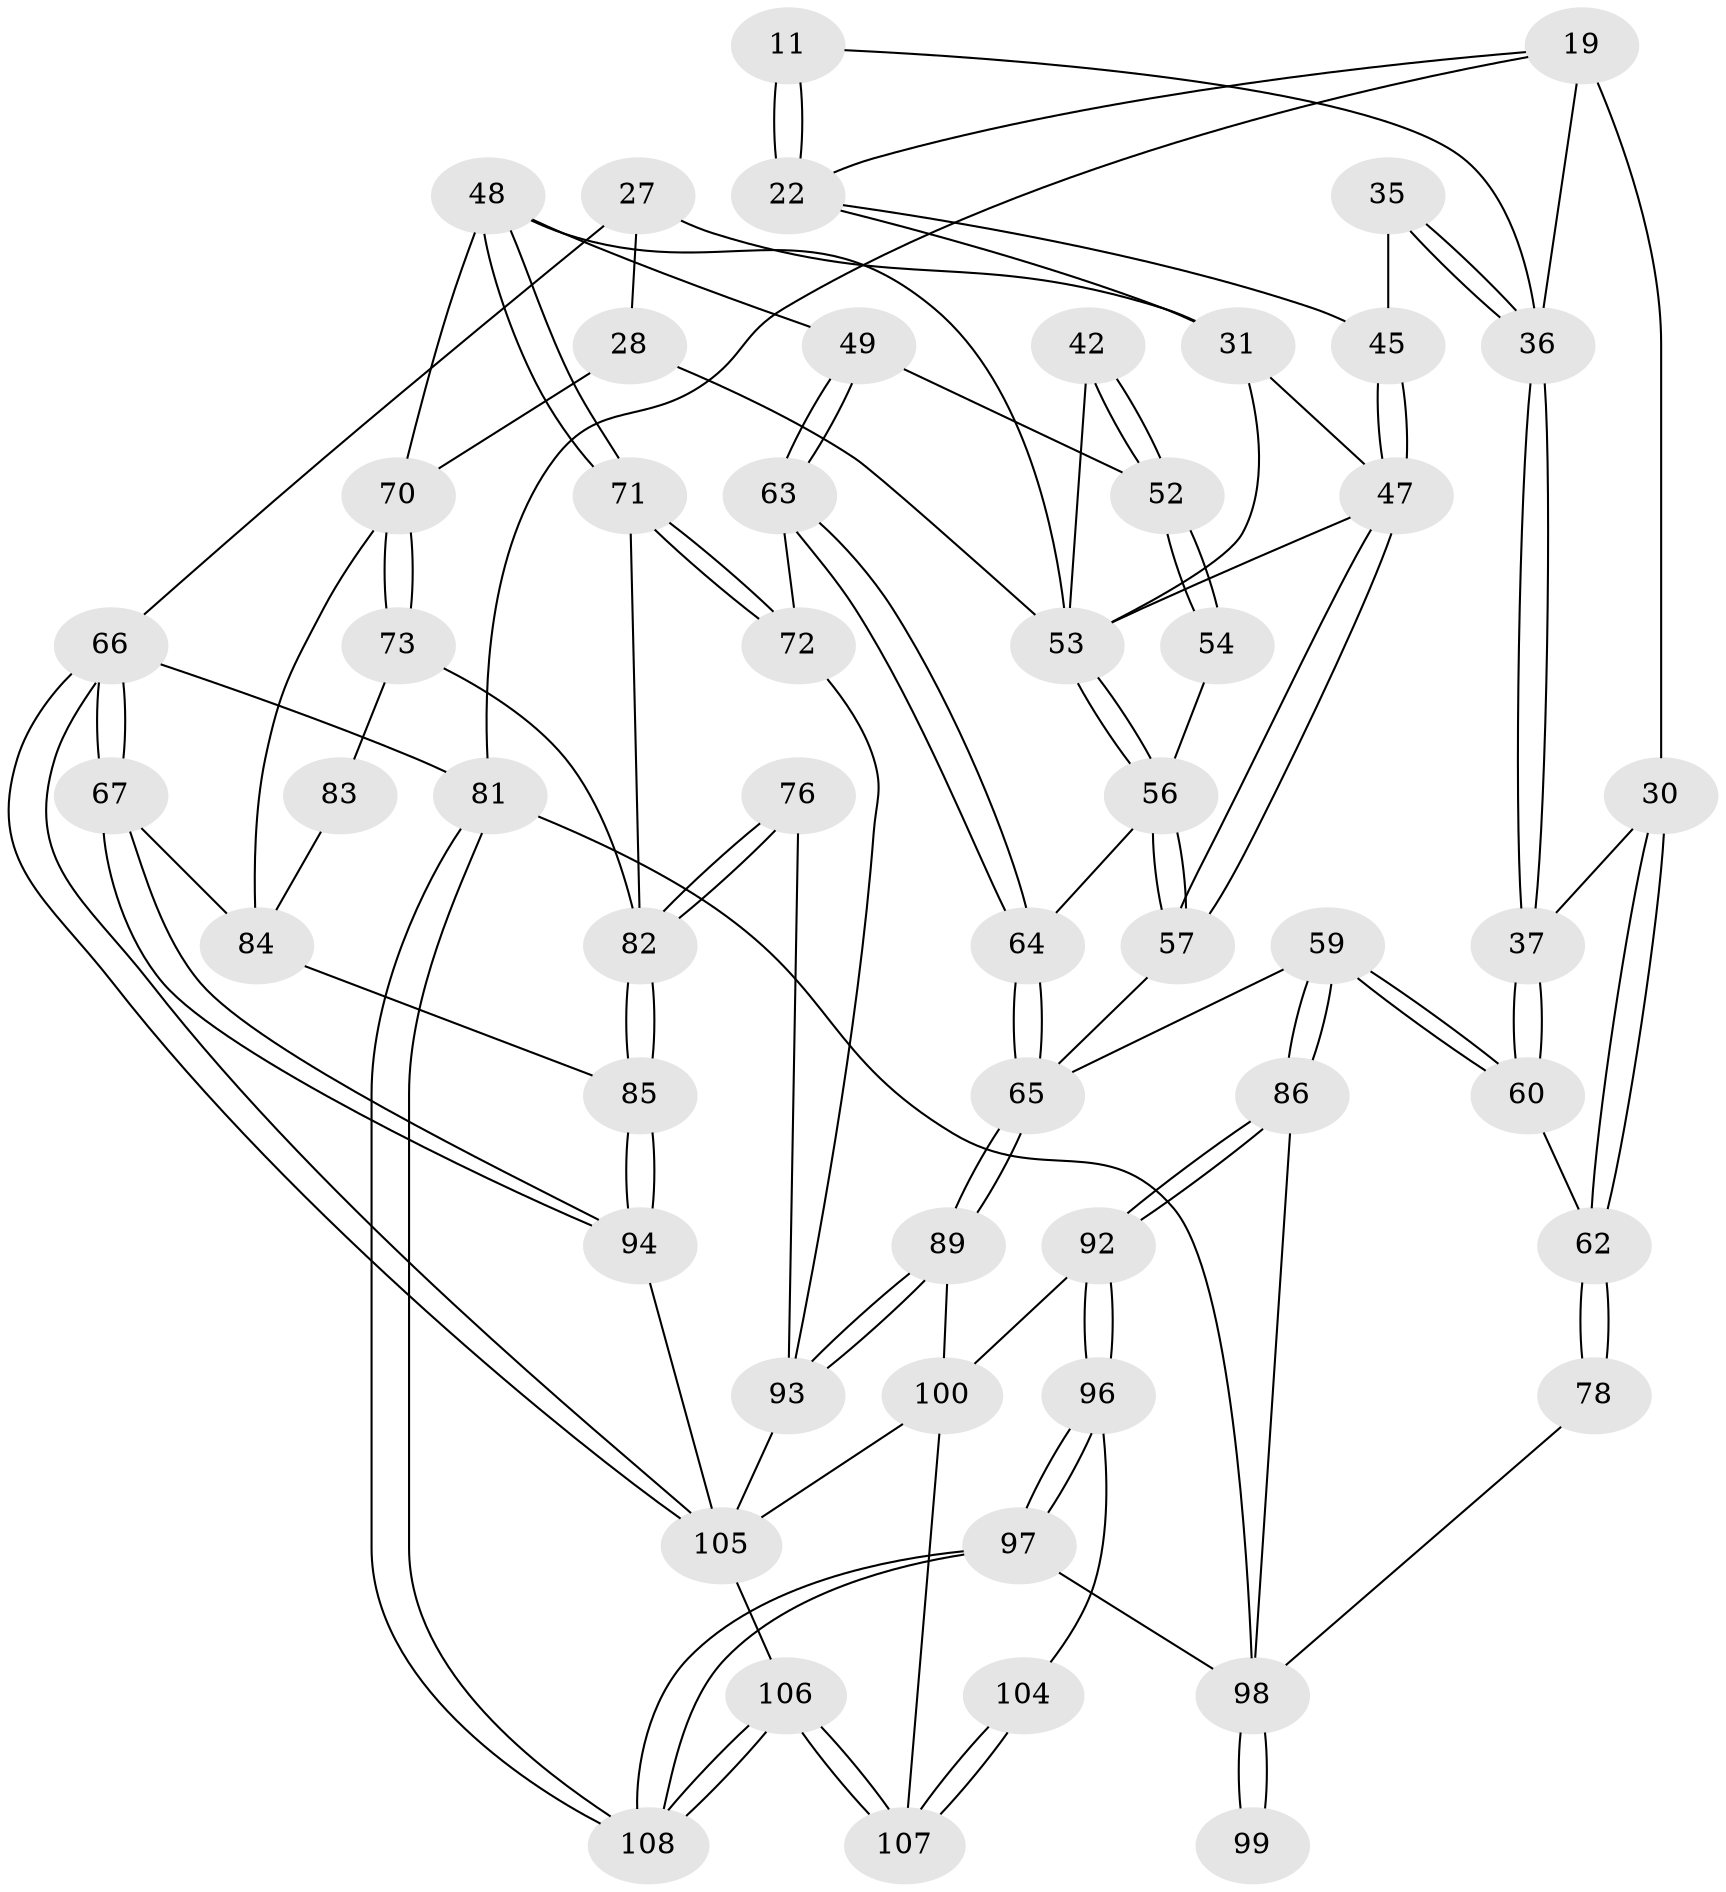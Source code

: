 // original degree distribution, {3: 0.018518518518518517, 4: 0.25925925925925924, 5: 0.48148148148148145, 6: 0.24074074074074073}
// Generated by graph-tools (version 1.1) at 2025/02/03/09/25 05:02:06]
// undirected, 54 vertices, 124 edges
graph export_dot {
graph [start="1"]
  node [color=gray90,style=filled];
  11 [pos="+0.36068728525951455+0.19486893774939543"];
  19 [pos="+0.14240535352523181+0.24001530606276067",super="+17+9"];
  22 [pos="+0.3787760266920624+0.22415598269002815",super="+15+10"];
  27 [pos="+1+0.2228378276797479",super="+21"];
  28 [pos="+1+0.25634337894737474",super="+23"];
  30 [pos="+0+0.3473592768802213",super="+29"];
  31 [pos="+0.5363127636177984+0.39672174083099965",super="+26+14+13"];
  35 [pos="+0.2549209748011111+0.3840552060569642"];
  36 [pos="+0.2111314490876537+0.3909689206960857",super="+18+12"];
  37 [pos="+0.18831681671234068+0.41592793301650893"];
  42 [pos="+0.6856278056556624+0.408646152025789",super="+41"];
  45 [pos="+0.3105003711022952+0.4061155794137842",super="+34"];
  47 [pos="+0.3462280707936247+0.4242175788078817",super="+46"];
  48 [pos="+0.8754325886636498+0.507912415452408",super="+44"];
  49 [pos="+0.8328501828082334+0.5017014386277411"];
  52 [pos="+0.7057348770569424+0.43737744521486593",super="+51"];
  53 [pos="+0.5371071010790328+0.42965868323503165",super="+39+38+25+40"];
  54 [pos="+0.7175248167292863+0.4700613950755906"];
  56 [pos="+0.5287357570861411+0.47591733345888737",super="+55"];
  57 [pos="+0.37634058304116275+0.4756282986532479"];
  59 [pos="+0.20489553858533915+0.6128920720854811"];
  60 [pos="+0.17701860514898984+0.5812295057830096"];
  62 [pos="+0+0.4083532633720307",super="+61"];
  63 [pos="+0.613246159807516+0.6495703384387741"];
  64 [pos="+0.5754723501697495+0.6458633295136588"];
  65 [pos="+0.5451785135004367+0.6811389716207058",super="+58"];
  66 [pos="+1+1",super="+5"];
  67 [pos="+1+1"];
  70 [pos="+1+0.41436000359945624",super="+43"];
  71 [pos="+0.8747578500134263+0.5139595416881608"];
  72 [pos="+0.7393305630449105+0.6922557508240292"];
  73 [pos="+0.9476374939761788+0.6538024941690651"];
  76 [pos="+0.8030243599772529+0.7297987216036916"];
  78 [pos="+0+0.7541447717271029"];
  81 [pos="+0+1",super="+6"];
  82 [pos="+0.8355078795102611+0.7398560647182999",super="+74+75"];
  83 [pos="+0.9522216177871157+0.6641333966318235"];
  84 [pos="+0.9513821610720629+0.7378635878280664",super="+68+69"];
  85 [pos="+0.8869883371864161+0.7778960833588191"];
  86 [pos="+0.22143261484497548+0.6661674492447108"];
  89 [pos="+0.5428166832216679+0.6849724305366317"];
  92 [pos="+0.27846724756625174+0.7321653732085789"];
  93 [pos="+0.724988034936521+0.8857983013633345",super="+77"];
  94 [pos="+0.892901209831843+0.8128506173579116"];
  96 [pos="+0.2636766715393751+0.8207892957469312"];
  97 [pos="+0.17833155211454066+0.9299014947486061"];
  98 [pos="+0.13586209891620965+0.9131414388576515",super="+80+88"];
  99 [pos="+0.12068011579896326+0.8889527766580659"];
  100 [pos="+0.5359035774255372+0.8530512334420056",super="+91"];
  104 [pos="+0.3820714610253332+0.9253640925643976"];
  105 [pos="+0.7497173152541421+1",super="+103"];
  106 [pos="+0.4138230795089465+1"];
  107 [pos="+0.4130931321985267+1",super="+101+102"];
  108 [pos="+0.2233102078648787+1"];
  11 -- 22 [weight=2];
  11 -- 22;
  11 -- 36;
  19 -- 30 [weight=2];
  19 -- 36 [weight=2];
  19 -- 81 [weight=2];
  19 -- 22;
  22 -- 31 [weight=2];
  22 -- 45;
  27 -- 28 [weight=2];
  27 -- 66 [weight=2];
  27 -- 31 [weight=2];
  28 -- 70;
  28 -- 53;
  30 -- 62;
  30 -- 62;
  30 -- 37;
  31 -- 53 [weight=2];
  31 -- 47;
  35 -- 36;
  35 -- 36;
  35 -- 45 [weight=2];
  36 -- 37;
  36 -- 37;
  37 -- 60;
  37 -- 60;
  42 -- 52 [weight=2];
  42 -- 52;
  42 -- 53 [weight=2];
  45 -- 47 [weight=2];
  45 -- 47;
  47 -- 57;
  47 -- 57;
  47 -- 53;
  48 -- 49;
  48 -- 71;
  48 -- 71;
  48 -- 53;
  48 -- 70;
  49 -- 63;
  49 -- 63;
  49 -- 52;
  52 -- 54 [weight=2];
  52 -- 54;
  53 -- 56;
  53 -- 56;
  54 -- 56;
  56 -- 57;
  56 -- 57;
  56 -- 64;
  57 -- 65;
  59 -- 60;
  59 -- 60;
  59 -- 86;
  59 -- 86;
  59 -- 65;
  60 -- 62;
  62 -- 78 [weight=2];
  62 -- 78;
  63 -- 64;
  63 -- 64;
  63 -- 72;
  64 -- 65;
  64 -- 65;
  65 -- 89;
  65 -- 89;
  66 -- 67;
  66 -- 67;
  66 -- 105;
  66 -- 105;
  66 -- 81 [weight=2];
  67 -- 94;
  67 -- 94;
  67 -- 84;
  70 -- 73;
  70 -- 73;
  70 -- 84;
  71 -- 72;
  71 -- 72;
  71 -- 82;
  72 -- 93;
  73 -- 83;
  73 -- 82;
  76 -- 82 [weight=2];
  76 -- 82;
  76 -- 93;
  78 -- 98;
  81 -- 108;
  81 -- 108;
  81 -- 98;
  82 -- 85;
  82 -- 85;
  83 -- 84 [weight=2];
  84 -- 85;
  85 -- 94;
  85 -- 94;
  86 -- 92;
  86 -- 92;
  86 -- 98;
  89 -- 93;
  89 -- 93;
  89 -- 100;
  92 -- 96;
  92 -- 96;
  92 -- 100;
  93 -- 105;
  94 -- 105;
  96 -- 97;
  96 -- 97;
  96 -- 104;
  97 -- 98;
  97 -- 108;
  97 -- 108;
  98 -- 99 [weight=3];
  98 -- 99;
  100 -- 107 [weight=2];
  100 -- 105;
  104 -- 107 [weight=2];
  104 -- 107;
  105 -- 106;
  106 -- 107;
  106 -- 107;
  106 -- 108;
  106 -- 108;
}
